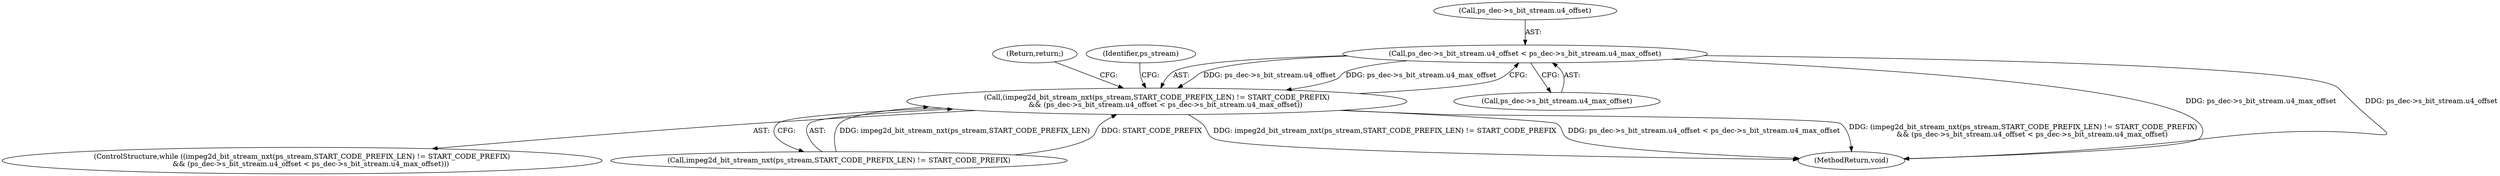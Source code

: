 digraph "0_Android_ffab15eb80630dc799eb410855c93525b75233c3_9@pointer" {
"1000119" [label="(Call,ps_dec->s_bit_stream.u4_offset < ps_dec->s_bit_stream.u4_max_offset)"];
"1000113" [label="(Call,(impeg2d_bit_stream_nxt(ps_stream,START_CODE_PREFIX_LEN) != START_CODE_PREFIX)\n        && (ps_dec->s_bit_stream.u4_offset < ps_dec->s_bit_stream.u4_max_offset))"];
"1000125" [label="(Call,ps_dec->s_bit_stream.u4_max_offset)"];
"1000134" [label="(Return,return;)"];
"1000132" [label="(Identifier,ps_stream)"];
"1000112" [label="(ControlStructure,while ((impeg2d_bit_stream_nxt(ps_stream,START_CODE_PREFIX_LEN) != START_CODE_PREFIX)\n        && (ps_dec->s_bit_stream.u4_offset < ps_dec->s_bit_stream.u4_max_offset)))"];
"1000114" [label="(Call,impeg2d_bit_stream_nxt(ps_stream,START_CODE_PREFIX_LEN) != START_CODE_PREFIX)"];
"1000119" [label="(Call,ps_dec->s_bit_stream.u4_offset < ps_dec->s_bit_stream.u4_max_offset)"];
"1000113" [label="(Call,(impeg2d_bit_stream_nxt(ps_stream,START_CODE_PREFIX_LEN) != START_CODE_PREFIX)\n        && (ps_dec->s_bit_stream.u4_offset < ps_dec->s_bit_stream.u4_max_offset))"];
"1000135" [label="(MethodReturn,void)"];
"1000120" [label="(Call,ps_dec->s_bit_stream.u4_offset)"];
"1000119" -> "1000113"  [label="AST: "];
"1000119" -> "1000125"  [label="CFG: "];
"1000120" -> "1000119"  [label="AST: "];
"1000125" -> "1000119"  [label="AST: "];
"1000113" -> "1000119"  [label="CFG: "];
"1000119" -> "1000135"  [label="DDG: ps_dec->s_bit_stream.u4_max_offset"];
"1000119" -> "1000135"  [label="DDG: ps_dec->s_bit_stream.u4_offset"];
"1000119" -> "1000113"  [label="DDG: ps_dec->s_bit_stream.u4_offset"];
"1000119" -> "1000113"  [label="DDG: ps_dec->s_bit_stream.u4_max_offset"];
"1000113" -> "1000112"  [label="AST: "];
"1000113" -> "1000114"  [label="CFG: "];
"1000114" -> "1000113"  [label="AST: "];
"1000132" -> "1000113"  [label="CFG: "];
"1000134" -> "1000113"  [label="CFG: "];
"1000113" -> "1000135"  [label="DDG: impeg2d_bit_stream_nxt(ps_stream,START_CODE_PREFIX_LEN) != START_CODE_PREFIX"];
"1000113" -> "1000135"  [label="DDG: ps_dec->s_bit_stream.u4_offset < ps_dec->s_bit_stream.u4_max_offset"];
"1000113" -> "1000135"  [label="DDG: (impeg2d_bit_stream_nxt(ps_stream,START_CODE_PREFIX_LEN) != START_CODE_PREFIX)\n        && (ps_dec->s_bit_stream.u4_offset < ps_dec->s_bit_stream.u4_max_offset)"];
"1000114" -> "1000113"  [label="DDG: impeg2d_bit_stream_nxt(ps_stream,START_CODE_PREFIX_LEN)"];
"1000114" -> "1000113"  [label="DDG: START_CODE_PREFIX"];
}
